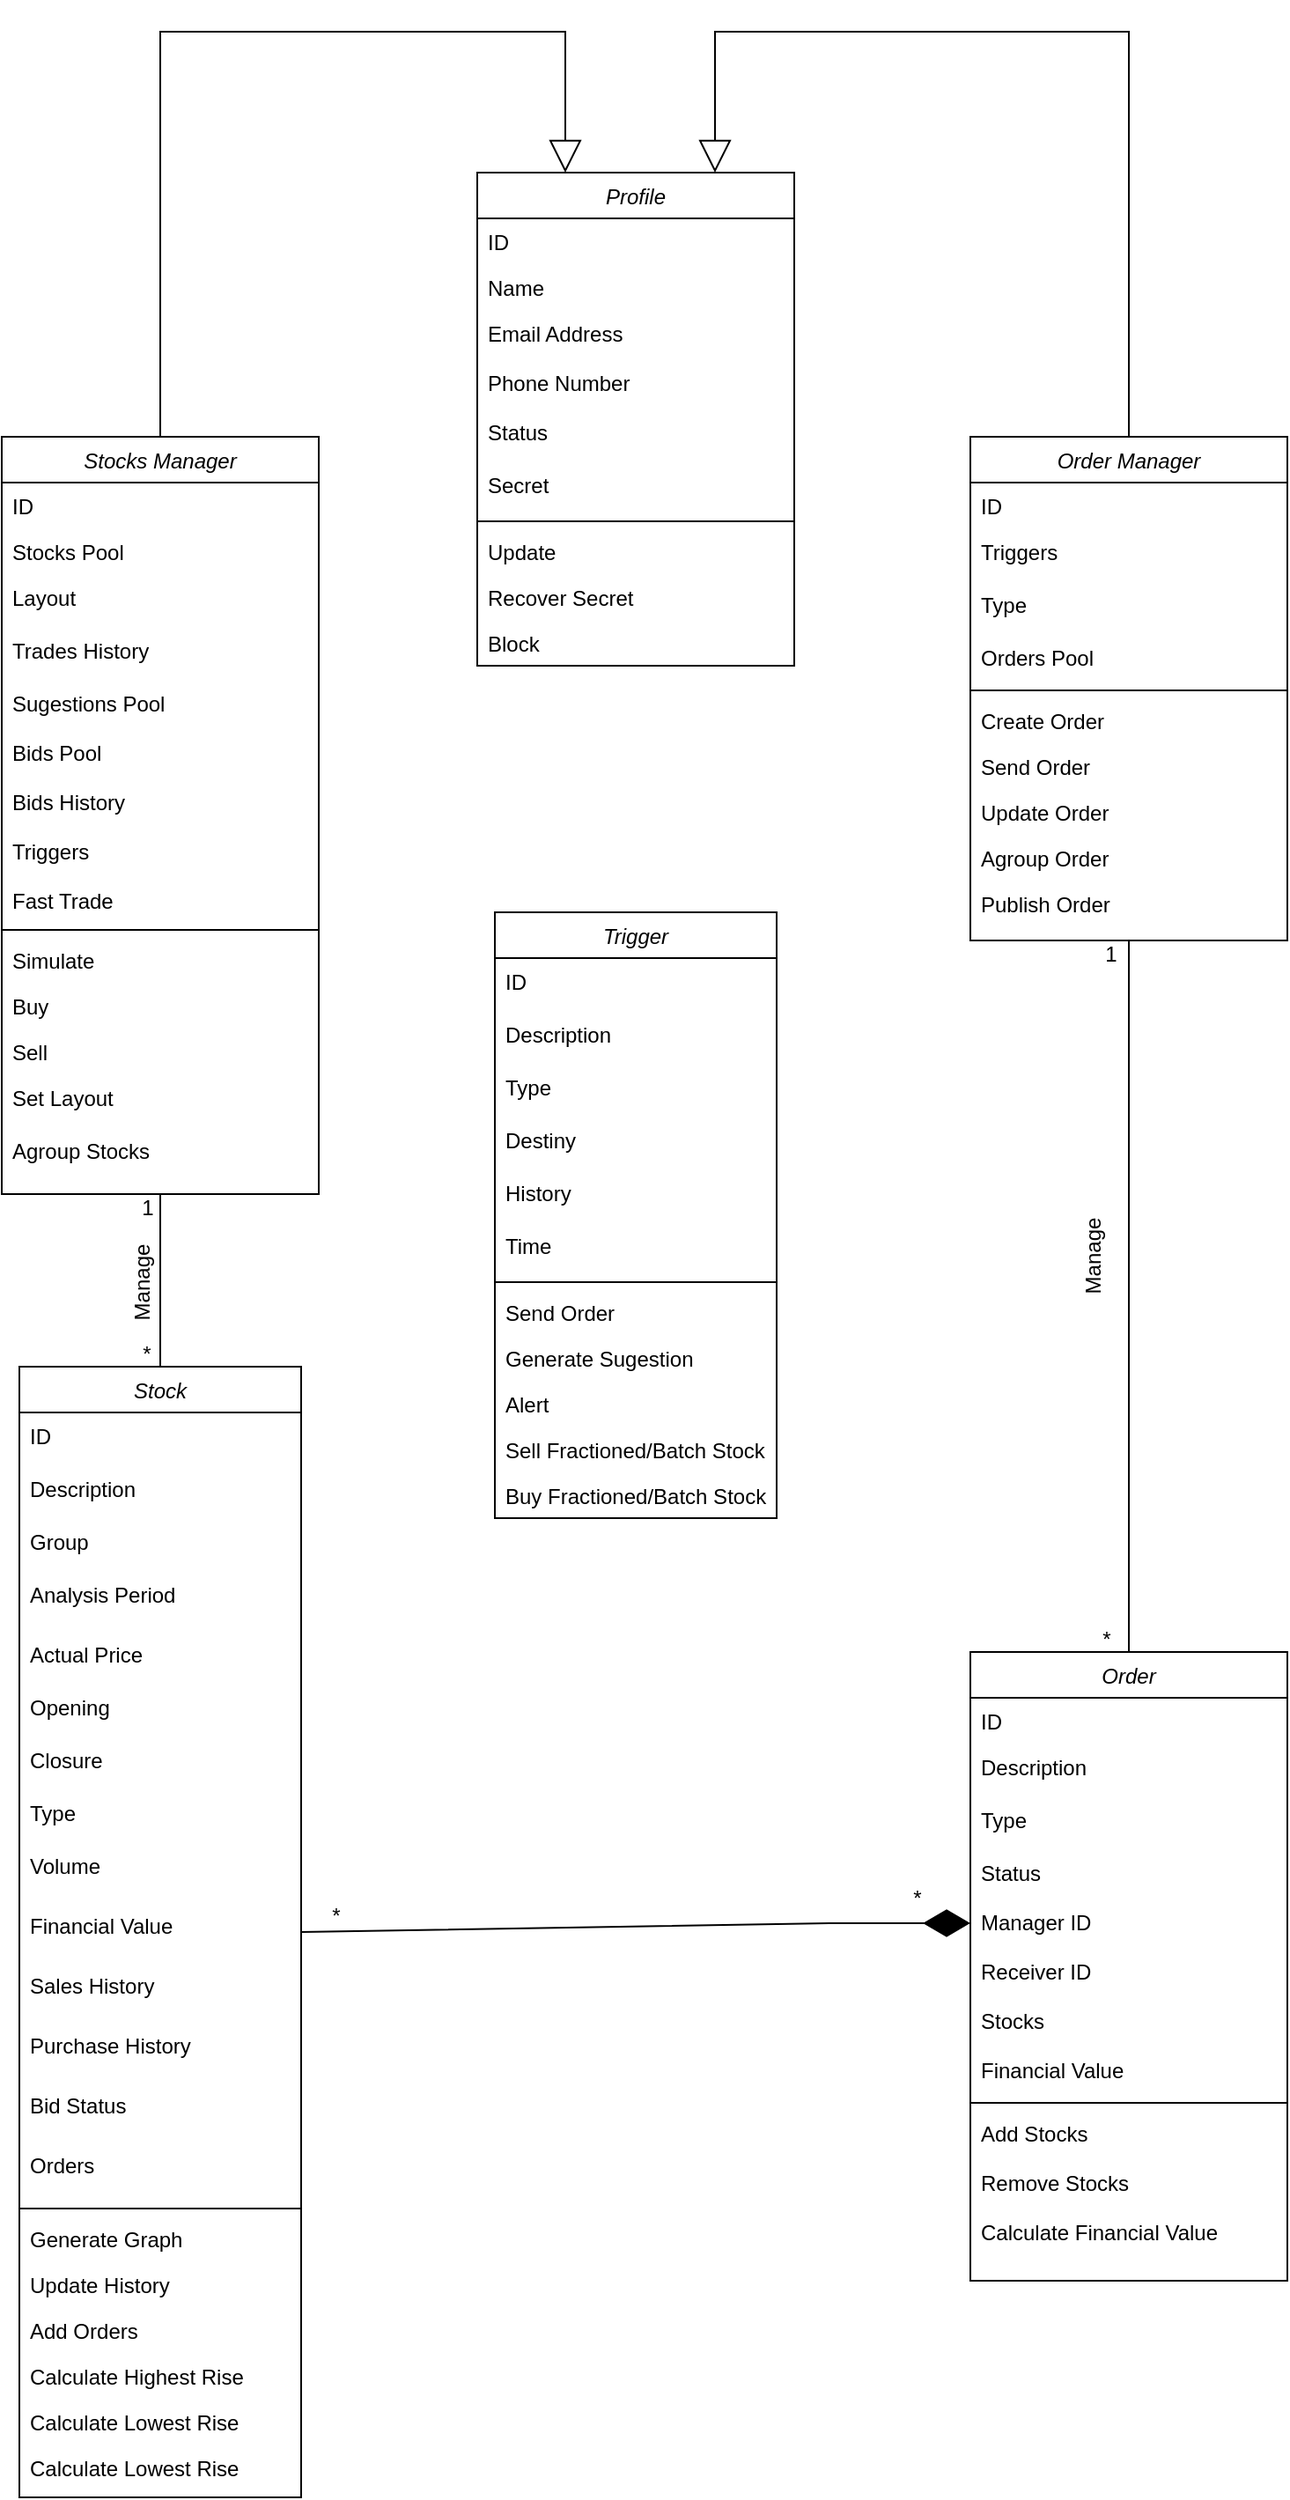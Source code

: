 <mxfile version="21.0.6" type="github">
  <diagram id="C5RBs43oDa-KdzZeNtuy" name="Page-1">
    <mxGraphModel dx="959" dy="537" grid="1" gridSize="10" guides="1" tooltips="1" connect="1" arrows="1" fold="1" page="1" pageScale="1" pageWidth="827" pageHeight="1169" math="0" shadow="0">
      <root>
        <mxCell id="WIyWlLk6GJQsqaUBKTNV-0" />
        <mxCell id="WIyWlLk6GJQsqaUBKTNV-1" parent="WIyWlLk6GJQsqaUBKTNV-0" />
        <mxCell id="zkfFHV4jXpPFQw0GAbJ--0" value="Profile" style="swimlane;fontStyle=2;align=center;verticalAlign=top;childLayout=stackLayout;horizontal=1;startSize=26;horizontalStack=0;resizeParent=1;resizeLast=0;collapsible=1;marginBottom=0;rounded=0;shadow=0;strokeWidth=1;" parent="WIyWlLk6GJQsqaUBKTNV-1" vertex="1">
          <mxGeometry x="290" y="120" width="180" height="280" as="geometry">
            <mxRectangle x="290" y="120" width="160" height="26" as="alternateBounds" />
          </mxGeometry>
        </mxCell>
        <mxCell id="zkfFHV4jXpPFQw0GAbJ--1" value="ID" style="text;align=left;verticalAlign=top;spacingLeft=4;spacingRight=4;overflow=hidden;rotatable=0;points=[[0,0.5],[1,0.5]];portConstraint=eastwest;" parent="zkfFHV4jXpPFQw0GAbJ--0" vertex="1">
          <mxGeometry y="26" width="180" height="26" as="geometry" />
        </mxCell>
        <mxCell id="VoE8Lztti9GlDLRL7Cn9-77" value="Name" style="text;align=left;verticalAlign=top;spacingLeft=4;spacingRight=4;overflow=hidden;rotatable=0;points=[[0,0.5],[1,0.5]];portConstraint=eastwest;" vertex="1" parent="zkfFHV4jXpPFQw0GAbJ--0">
          <mxGeometry y="52" width="180" height="26" as="geometry" />
        </mxCell>
        <mxCell id="VoE8Lztti9GlDLRL7Cn9-10" value="Email Address" style="text;align=left;verticalAlign=top;spacingLeft=4;spacingRight=4;overflow=hidden;rotatable=0;points=[[0,0.5],[1,0.5]];portConstraint=eastwest;rounded=0;shadow=0;html=0;" vertex="1" parent="zkfFHV4jXpPFQw0GAbJ--0">
          <mxGeometry y="78" width="180" height="28" as="geometry" />
        </mxCell>
        <mxCell id="VoE8Lztti9GlDLRL7Cn9-27" value="Phone Number" style="text;align=left;verticalAlign=top;spacingLeft=4;spacingRight=4;overflow=hidden;rotatable=0;points=[[0,0.5],[1,0.5]];portConstraint=eastwest;rounded=0;shadow=0;html=0;" vertex="1" parent="zkfFHV4jXpPFQw0GAbJ--0">
          <mxGeometry y="106" width="180" height="28" as="geometry" />
        </mxCell>
        <mxCell id="VoE8Lztti9GlDLRL7Cn9-11" value="Status" style="text;align=left;verticalAlign=top;spacingLeft=4;spacingRight=4;overflow=hidden;rotatable=0;points=[[0,0.5],[1,0.5]];portConstraint=eastwest;rounded=0;shadow=0;html=0;" vertex="1" parent="zkfFHV4jXpPFQw0GAbJ--0">
          <mxGeometry y="134" width="180" height="30" as="geometry" />
        </mxCell>
        <mxCell id="VoE8Lztti9GlDLRL7Cn9-12" value="Secret" style="text;align=left;verticalAlign=top;spacingLeft=4;spacingRight=4;overflow=hidden;rotatable=0;points=[[0,0.5],[1,0.5]];portConstraint=eastwest;rounded=0;shadow=0;html=0;" vertex="1" parent="zkfFHV4jXpPFQw0GAbJ--0">
          <mxGeometry y="164" width="180" height="30" as="geometry" />
        </mxCell>
        <mxCell id="zkfFHV4jXpPFQw0GAbJ--4" value="" style="line;html=1;strokeWidth=1;align=left;verticalAlign=middle;spacingTop=-1;spacingLeft=3;spacingRight=3;rotatable=0;labelPosition=right;points=[];portConstraint=eastwest;" parent="zkfFHV4jXpPFQw0GAbJ--0" vertex="1">
          <mxGeometry y="194" width="180" height="8" as="geometry" />
        </mxCell>
        <mxCell id="zkfFHV4jXpPFQw0GAbJ--5" value="Update" style="text;align=left;verticalAlign=top;spacingLeft=4;spacingRight=4;overflow=hidden;rotatable=0;points=[[0,0.5],[1,0.5]];portConstraint=eastwest;" parent="zkfFHV4jXpPFQw0GAbJ--0" vertex="1">
          <mxGeometry y="202" width="180" height="26" as="geometry" />
        </mxCell>
        <mxCell id="VoE8Lztti9GlDLRL7Cn9-13" value="Recover Secret" style="text;align=left;verticalAlign=top;spacingLeft=4;spacingRight=4;overflow=hidden;rotatable=0;points=[[0,0.5],[1,0.5]];portConstraint=eastwest;" vertex="1" parent="zkfFHV4jXpPFQw0GAbJ--0">
          <mxGeometry y="228" width="180" height="26" as="geometry" />
        </mxCell>
        <mxCell id="VoE8Lztti9GlDLRL7Cn9-14" value="Block" style="text;align=left;verticalAlign=top;spacingLeft=4;spacingRight=4;overflow=hidden;rotatable=0;points=[[0,0.5],[1,0.5]];portConstraint=eastwest;" vertex="1" parent="zkfFHV4jXpPFQw0GAbJ--0">
          <mxGeometry y="254" width="180" height="26" as="geometry" />
        </mxCell>
        <mxCell id="VoE8Lztti9GlDLRL7Cn9-42" value="Order Manager" style="swimlane;fontStyle=2;align=center;verticalAlign=top;childLayout=stackLayout;horizontal=1;startSize=26;horizontalStack=0;resizeParent=1;resizeLast=0;collapsible=1;marginBottom=0;rounded=0;shadow=0;strokeWidth=1;" vertex="1" parent="WIyWlLk6GJQsqaUBKTNV-1">
          <mxGeometry x="570" y="270" width="180" height="286" as="geometry">
            <mxRectangle x="580" y="320" width="160" height="26" as="alternateBounds" />
          </mxGeometry>
        </mxCell>
        <mxCell id="VoE8Lztti9GlDLRL7Cn9-79" value="ID" style="text;align=left;verticalAlign=top;spacingLeft=4;spacingRight=4;overflow=hidden;rotatable=0;points=[[0,0.5],[1,0.5]];portConstraint=eastwest;" vertex="1" parent="VoE8Lztti9GlDLRL7Cn9-42">
          <mxGeometry y="26" width="180" height="26" as="geometry" />
        </mxCell>
        <mxCell id="VoE8Lztti9GlDLRL7Cn9-44" value="Triggers" style="text;align=left;verticalAlign=top;spacingLeft=4;spacingRight=4;overflow=hidden;rotatable=0;points=[[0,0.5],[1,0.5]];portConstraint=eastwest;rounded=0;shadow=0;html=0;" vertex="1" parent="VoE8Lztti9GlDLRL7Cn9-42">
          <mxGeometry y="52" width="180" height="30" as="geometry" />
        </mxCell>
        <mxCell id="VoE8Lztti9GlDLRL7Cn9-45" value="Type" style="text;align=left;verticalAlign=top;spacingLeft=4;spacingRight=4;overflow=hidden;rotatable=0;points=[[0,0.5],[1,0.5]];portConstraint=eastwest;rounded=0;shadow=0;html=0;" vertex="1" parent="VoE8Lztti9GlDLRL7Cn9-42">
          <mxGeometry y="82" width="180" height="30" as="geometry" />
        </mxCell>
        <mxCell id="VoE8Lztti9GlDLRL7Cn9-46" value="Orders Pool" style="text;align=left;verticalAlign=top;spacingLeft=4;spacingRight=4;overflow=hidden;rotatable=0;points=[[0,0.5],[1,0.5]];portConstraint=eastwest;rounded=0;shadow=0;html=0;" vertex="1" parent="VoE8Lztti9GlDLRL7Cn9-42">
          <mxGeometry y="112" width="180" height="28" as="geometry" />
        </mxCell>
        <mxCell id="VoE8Lztti9GlDLRL7Cn9-50" value="" style="line;html=1;strokeWidth=1;align=left;verticalAlign=middle;spacingTop=-1;spacingLeft=3;spacingRight=3;rotatable=0;labelPosition=right;points=[];portConstraint=eastwest;" vertex="1" parent="VoE8Lztti9GlDLRL7Cn9-42">
          <mxGeometry y="140" width="180" height="8" as="geometry" />
        </mxCell>
        <mxCell id="VoE8Lztti9GlDLRL7Cn9-52" value="Create Order" style="text;align=left;verticalAlign=top;spacingLeft=4;spacingRight=4;overflow=hidden;rotatable=0;points=[[0,0.5],[1,0.5]];portConstraint=eastwest;" vertex="1" parent="VoE8Lztti9GlDLRL7Cn9-42">
          <mxGeometry y="148" width="180" height="26" as="geometry" />
        </mxCell>
        <mxCell id="VoE8Lztti9GlDLRL7Cn9-149" value="Send Order" style="text;align=left;verticalAlign=top;spacingLeft=4;spacingRight=4;overflow=hidden;rotatable=0;points=[[0,0.5],[1,0.5]];portConstraint=eastwest;" vertex="1" parent="VoE8Lztti9GlDLRL7Cn9-42">
          <mxGeometry y="174" width="180" height="26" as="geometry" />
        </mxCell>
        <mxCell id="VoE8Lztti9GlDLRL7Cn9-51" value="Update Order" style="text;align=left;verticalAlign=top;spacingLeft=4;spacingRight=4;overflow=hidden;rotatable=0;points=[[0,0.5],[1,0.5]];portConstraint=eastwest;" vertex="1" parent="VoE8Lztti9GlDLRL7Cn9-42">
          <mxGeometry y="200" width="180" height="26" as="geometry" />
        </mxCell>
        <mxCell id="VoE8Lztti9GlDLRL7Cn9-60" value="Agroup Order" style="text;align=left;verticalAlign=top;spacingLeft=4;spacingRight=4;overflow=hidden;rotatable=0;points=[[0,0.5],[1,0.5]];portConstraint=eastwest;" vertex="1" parent="VoE8Lztti9GlDLRL7Cn9-42">
          <mxGeometry y="226" width="180" height="26" as="geometry" />
        </mxCell>
        <mxCell id="VoE8Lztti9GlDLRL7Cn9-61" value="Publish Order" style="text;align=left;verticalAlign=top;spacingLeft=4;spacingRight=4;overflow=hidden;rotatable=0;points=[[0,0.5],[1,0.5]];portConstraint=eastwest;" vertex="1" parent="VoE8Lztti9GlDLRL7Cn9-42">
          <mxGeometry y="252" width="180" height="26" as="geometry" />
        </mxCell>
        <mxCell id="VoE8Lztti9GlDLRL7Cn9-15" value="Stocks Manager" style="swimlane;fontStyle=2;align=center;verticalAlign=top;childLayout=stackLayout;horizontal=1;startSize=26;horizontalStack=0;resizeParent=1;resizeLast=0;collapsible=1;marginBottom=0;rounded=0;shadow=0;strokeWidth=1;" vertex="1" parent="WIyWlLk6GJQsqaUBKTNV-1">
          <mxGeometry x="20" y="270" width="180" height="430" as="geometry">
            <mxRectangle x="20" y="270" width="160" height="26" as="alternateBounds" />
          </mxGeometry>
        </mxCell>
        <mxCell id="VoE8Lztti9GlDLRL7Cn9-78" value="ID" style="text;align=left;verticalAlign=top;spacingLeft=4;spacingRight=4;overflow=hidden;rotatable=0;points=[[0,0.5],[1,0.5]];portConstraint=eastwest;" vertex="1" parent="VoE8Lztti9GlDLRL7Cn9-15">
          <mxGeometry y="26" width="180" height="26" as="geometry" />
        </mxCell>
        <mxCell id="VoE8Lztti9GlDLRL7Cn9-16" value="Stocks Pool" style="text;align=left;verticalAlign=top;spacingLeft=4;spacingRight=4;overflow=hidden;rotatable=0;points=[[0,0.5],[1,0.5]];portConstraint=eastwest;" vertex="1" parent="VoE8Lztti9GlDLRL7Cn9-15">
          <mxGeometry y="52" width="180" height="26" as="geometry" />
        </mxCell>
        <mxCell id="VoE8Lztti9GlDLRL7Cn9-24" value="Layout" style="text;align=left;verticalAlign=top;spacingLeft=4;spacingRight=4;overflow=hidden;rotatable=0;points=[[0,0.5],[1,0.5]];portConstraint=eastwest;rounded=0;shadow=0;html=0;" vertex="1" parent="VoE8Lztti9GlDLRL7Cn9-15">
          <mxGeometry y="78" width="180" height="30" as="geometry" />
        </mxCell>
        <mxCell id="VoE8Lztti9GlDLRL7Cn9-18" value="Trades History" style="text;align=left;verticalAlign=top;spacingLeft=4;spacingRight=4;overflow=hidden;rotatable=0;points=[[0,0.5],[1,0.5]];portConstraint=eastwest;rounded=0;shadow=0;html=0;" vertex="1" parent="VoE8Lztti9GlDLRL7Cn9-15">
          <mxGeometry y="108" width="180" height="30" as="geometry" />
        </mxCell>
        <mxCell id="VoE8Lztti9GlDLRL7Cn9-26" value="Sugestions Pool" style="text;align=left;verticalAlign=top;spacingLeft=4;spacingRight=4;overflow=hidden;rotatable=0;points=[[0,0.5],[1,0.5]];portConstraint=eastwest;rounded=0;shadow=0;html=0;" vertex="1" parent="VoE8Lztti9GlDLRL7Cn9-15">
          <mxGeometry y="138" width="180" height="28" as="geometry" />
        </mxCell>
        <mxCell id="VoE8Lztti9GlDLRL7Cn9-39" value="Bids Pool" style="text;align=left;verticalAlign=top;spacingLeft=4;spacingRight=4;overflow=hidden;rotatable=0;points=[[0,0.5],[1,0.5]];portConstraint=eastwest;rounded=0;shadow=0;html=0;" vertex="1" parent="VoE8Lztti9GlDLRL7Cn9-15">
          <mxGeometry y="166" width="180" height="28" as="geometry" />
        </mxCell>
        <mxCell id="VoE8Lztti9GlDLRL7Cn9-57" value="Bids History" style="text;align=left;verticalAlign=top;spacingLeft=4;spacingRight=4;overflow=hidden;rotatable=0;points=[[0,0.5],[1,0.5]];portConstraint=eastwest;rounded=0;shadow=0;html=0;" vertex="1" parent="VoE8Lztti9GlDLRL7Cn9-15">
          <mxGeometry y="194" width="180" height="28" as="geometry" />
        </mxCell>
        <mxCell id="VoE8Lztti9GlDLRL7Cn9-17" value="Triggers" style="text;align=left;verticalAlign=top;spacingLeft=4;spacingRight=4;overflow=hidden;rotatable=0;points=[[0,0.5],[1,0.5]];portConstraint=eastwest;rounded=0;shadow=0;html=0;" vertex="1" parent="VoE8Lztti9GlDLRL7Cn9-15">
          <mxGeometry y="222" width="180" height="28" as="geometry" />
        </mxCell>
        <mxCell id="VoE8Lztti9GlDLRL7Cn9-164" value="Fast Trade" style="text;align=left;verticalAlign=top;spacingLeft=4;spacingRight=4;overflow=hidden;rotatable=0;points=[[0,0.5],[1,0.5]];portConstraint=eastwest;" vertex="1" parent="VoE8Lztti9GlDLRL7Cn9-15">
          <mxGeometry y="250" width="180" height="26" as="geometry" />
        </mxCell>
        <mxCell id="VoE8Lztti9GlDLRL7Cn9-20" value="" style="line;html=1;strokeWidth=1;align=left;verticalAlign=middle;spacingTop=-1;spacingLeft=3;spacingRight=3;rotatable=0;labelPosition=right;points=[];portConstraint=eastwest;" vertex="1" parent="VoE8Lztti9GlDLRL7Cn9-15">
          <mxGeometry y="276" width="180" height="8" as="geometry" />
        </mxCell>
        <mxCell id="VoE8Lztti9GlDLRL7Cn9-21" value="Simulate" style="text;align=left;verticalAlign=top;spacingLeft=4;spacingRight=4;overflow=hidden;rotatable=0;points=[[0,0.5],[1,0.5]];portConstraint=eastwest;" vertex="1" parent="VoE8Lztti9GlDLRL7Cn9-15">
          <mxGeometry y="284" width="180" height="26" as="geometry" />
        </mxCell>
        <mxCell id="VoE8Lztti9GlDLRL7Cn9-22" value="Buy" style="text;align=left;verticalAlign=top;spacingLeft=4;spacingRight=4;overflow=hidden;rotatable=0;points=[[0,0.5],[1,0.5]];portConstraint=eastwest;" vertex="1" parent="VoE8Lztti9GlDLRL7Cn9-15">
          <mxGeometry y="310" width="180" height="26" as="geometry" />
        </mxCell>
        <mxCell id="VoE8Lztti9GlDLRL7Cn9-40" value="Sell" style="text;align=left;verticalAlign=top;spacingLeft=4;spacingRight=4;overflow=hidden;rotatable=0;points=[[0,0.5],[1,0.5]];portConstraint=eastwest;" vertex="1" parent="VoE8Lztti9GlDLRL7Cn9-15">
          <mxGeometry y="336" width="180" height="26" as="geometry" />
        </mxCell>
        <mxCell id="VoE8Lztti9GlDLRL7Cn9-23" value="Set Layout" style="text;align=left;verticalAlign=top;spacingLeft=4;spacingRight=4;overflow=hidden;rotatable=0;points=[[0,0.5],[1,0.5]];portConstraint=eastwest;" vertex="1" parent="VoE8Lztti9GlDLRL7Cn9-15">
          <mxGeometry y="362" width="180" height="30" as="geometry" />
        </mxCell>
        <mxCell id="VoE8Lztti9GlDLRL7Cn9-41" value="Agroup Stocks" style="text;align=left;verticalAlign=top;spacingLeft=4;spacingRight=4;overflow=hidden;rotatable=0;points=[[0,0.5],[1,0.5]];portConstraint=eastwest;" vertex="1" parent="VoE8Lztti9GlDLRL7Cn9-15">
          <mxGeometry y="392" width="180" height="30" as="geometry" />
        </mxCell>
        <mxCell id="VoE8Lztti9GlDLRL7Cn9-63" value="Stock" style="swimlane;fontStyle=2;align=center;verticalAlign=top;childLayout=stackLayout;horizontal=1;startSize=26;horizontalStack=0;resizeParent=1;resizeLast=0;collapsible=1;marginBottom=0;rounded=0;shadow=0;strokeWidth=1;" vertex="1" parent="WIyWlLk6GJQsqaUBKTNV-1">
          <mxGeometry x="30" y="798" width="160" height="642" as="geometry">
            <mxRectangle x="30" y="860" width="160" height="26" as="alternateBounds" />
          </mxGeometry>
        </mxCell>
        <mxCell id="VoE8Lztti9GlDLRL7Cn9-75" value="ID" style="text;align=left;verticalAlign=top;spacingLeft=4;spacingRight=4;overflow=hidden;rotatable=0;points=[[0,0.5],[1,0.5]];portConstraint=eastwest;rounded=0;shadow=0;html=0;" vertex="1" parent="VoE8Lztti9GlDLRL7Cn9-63">
          <mxGeometry y="26" width="160" height="30" as="geometry" />
        </mxCell>
        <mxCell id="VoE8Lztti9GlDLRL7Cn9-153" value="Description" style="text;align=left;verticalAlign=top;spacingLeft=4;spacingRight=4;overflow=hidden;rotatable=0;points=[[0,0.5],[1,0.5]];portConstraint=eastwest;rounded=0;shadow=0;html=0;" vertex="1" parent="VoE8Lztti9GlDLRL7Cn9-63">
          <mxGeometry y="56" width="160" height="30" as="geometry" />
        </mxCell>
        <mxCell id="VoE8Lztti9GlDLRL7Cn9-76" value="Group" style="text;align=left;verticalAlign=top;spacingLeft=4;spacingRight=4;overflow=hidden;rotatable=0;points=[[0,0.5],[1,0.5]];portConstraint=eastwest;rounded=0;shadow=0;html=0;" vertex="1" parent="VoE8Lztti9GlDLRL7Cn9-63">
          <mxGeometry y="86" width="160" height="30" as="geometry" />
        </mxCell>
        <mxCell id="VoE8Lztti9GlDLRL7Cn9-96" value="Analysis Period" style="text;align=left;verticalAlign=top;spacingLeft=4;spacingRight=4;overflow=hidden;rotatable=0;points=[[0,0.5],[1,0.5]];portConstraint=eastwest;rounded=0;shadow=0;html=0;" vertex="1" parent="VoE8Lztti9GlDLRL7Cn9-63">
          <mxGeometry y="116" width="160" height="34" as="geometry" />
        </mxCell>
        <mxCell id="VoE8Lztti9GlDLRL7Cn9-65" value="Actual Price" style="text;align=left;verticalAlign=top;spacingLeft=4;spacingRight=4;overflow=hidden;rotatable=0;points=[[0,0.5],[1,0.5]];portConstraint=eastwest;rounded=0;shadow=0;html=0;" vertex="1" parent="VoE8Lztti9GlDLRL7Cn9-63">
          <mxGeometry y="150" width="160" height="30" as="geometry" />
        </mxCell>
        <mxCell id="VoE8Lztti9GlDLRL7Cn9-93" value="Opening" style="text;align=left;verticalAlign=top;spacingLeft=4;spacingRight=4;overflow=hidden;rotatable=0;points=[[0,0.5],[1,0.5]];portConstraint=eastwest;rounded=0;shadow=0;html=0;" vertex="1" parent="VoE8Lztti9GlDLRL7Cn9-63">
          <mxGeometry y="180" width="160" height="30" as="geometry" />
        </mxCell>
        <mxCell id="VoE8Lztti9GlDLRL7Cn9-94" value="Closure" style="text;align=left;verticalAlign=top;spacingLeft=4;spacingRight=4;overflow=hidden;rotatable=0;points=[[0,0.5],[1,0.5]];portConstraint=eastwest;rounded=0;shadow=0;html=0;" vertex="1" parent="VoE8Lztti9GlDLRL7Cn9-63">
          <mxGeometry y="210" width="160" height="30" as="geometry" />
        </mxCell>
        <mxCell id="VoE8Lztti9GlDLRL7Cn9-84" value="Type" style="text;align=left;verticalAlign=top;spacingLeft=4;spacingRight=4;overflow=hidden;rotatable=0;points=[[0,0.5],[1,0.5]];portConstraint=eastwest;rounded=0;shadow=0;html=0;" vertex="1" parent="VoE8Lztti9GlDLRL7Cn9-63">
          <mxGeometry y="240" width="160" height="30" as="geometry" />
        </mxCell>
        <mxCell id="VoE8Lztti9GlDLRL7Cn9-73" value="Volume" style="text;align=left;verticalAlign=top;spacingLeft=4;spacingRight=4;overflow=hidden;rotatable=0;points=[[0,0.5],[1,0.5]];portConstraint=eastwest;rounded=0;shadow=0;html=0;" vertex="1" parent="VoE8Lztti9GlDLRL7Cn9-63">
          <mxGeometry y="270" width="160" height="34" as="geometry" />
        </mxCell>
        <mxCell id="VoE8Lztti9GlDLRL7Cn9-158" value="Financial Value" style="text;align=left;verticalAlign=top;spacingLeft=4;spacingRight=4;overflow=hidden;rotatable=0;points=[[0,0.5],[1,0.5]];portConstraint=eastwest;rounded=0;shadow=0;html=0;" vertex="1" parent="VoE8Lztti9GlDLRL7Cn9-63">
          <mxGeometry y="304" width="160" height="34" as="geometry" />
        </mxCell>
        <mxCell id="VoE8Lztti9GlDLRL7Cn9-80" value="Sales History" style="text;align=left;verticalAlign=top;spacingLeft=4;spacingRight=4;overflow=hidden;rotatable=0;points=[[0,0.5],[1,0.5]];portConstraint=eastwest;rounded=0;shadow=0;html=0;" vertex="1" parent="VoE8Lztti9GlDLRL7Cn9-63">
          <mxGeometry y="338" width="160" height="34" as="geometry" />
        </mxCell>
        <mxCell id="VoE8Lztti9GlDLRL7Cn9-81" value="Purchase History" style="text;align=left;verticalAlign=top;spacingLeft=4;spacingRight=4;overflow=hidden;rotatable=0;points=[[0,0.5],[1,0.5]];portConstraint=eastwest;rounded=0;shadow=0;html=0;" vertex="1" parent="VoE8Lztti9GlDLRL7Cn9-63">
          <mxGeometry y="372" width="160" height="34" as="geometry" />
        </mxCell>
        <mxCell id="VoE8Lztti9GlDLRL7Cn9-74" value="Bid Status" style="text;align=left;verticalAlign=top;spacingLeft=4;spacingRight=4;overflow=hidden;rotatable=0;points=[[0,0.5],[1,0.5]];portConstraint=eastwest;rounded=0;shadow=0;html=0;" vertex="1" parent="VoE8Lztti9GlDLRL7Cn9-63">
          <mxGeometry y="406" width="160" height="34" as="geometry" />
        </mxCell>
        <mxCell id="VoE8Lztti9GlDLRL7Cn9-150" value="Orders" style="text;align=left;verticalAlign=top;spacingLeft=4;spacingRight=4;overflow=hidden;rotatable=0;points=[[0,0.5],[1,0.5]];portConstraint=eastwest;rounded=0;shadow=0;html=0;" vertex="1" parent="VoE8Lztti9GlDLRL7Cn9-63">
          <mxGeometry y="440" width="160" height="34" as="geometry" />
        </mxCell>
        <mxCell id="VoE8Lztti9GlDLRL7Cn9-67" value="" style="line;html=1;strokeWidth=1;align=left;verticalAlign=middle;spacingTop=-1;spacingLeft=3;spacingRight=3;rotatable=0;labelPosition=right;points=[];portConstraint=eastwest;" vertex="1" parent="VoE8Lztti9GlDLRL7Cn9-63">
          <mxGeometry y="474" width="160" height="8" as="geometry" />
        </mxCell>
        <mxCell id="VoE8Lztti9GlDLRL7Cn9-68" value="Generate Graph" style="text;align=left;verticalAlign=top;spacingLeft=4;spacingRight=4;overflow=hidden;rotatable=0;points=[[0,0.5],[1,0.5]];portConstraint=eastwest;" vertex="1" parent="VoE8Lztti9GlDLRL7Cn9-63">
          <mxGeometry y="482" width="160" height="26" as="geometry" />
        </mxCell>
        <mxCell id="VoE8Lztti9GlDLRL7Cn9-69" value="Update History" style="text;align=left;verticalAlign=top;spacingLeft=4;spacingRight=4;overflow=hidden;rotatable=0;points=[[0,0.5],[1,0.5]];portConstraint=eastwest;" vertex="1" parent="VoE8Lztti9GlDLRL7Cn9-63">
          <mxGeometry y="508" width="160" height="26" as="geometry" />
        </mxCell>
        <mxCell id="VoE8Lztti9GlDLRL7Cn9-82" value="Add Orders" style="text;align=left;verticalAlign=top;spacingLeft=4;spacingRight=4;overflow=hidden;rotatable=0;points=[[0,0.5],[1,0.5]];portConstraint=eastwest;" vertex="1" parent="VoE8Lztti9GlDLRL7Cn9-63">
          <mxGeometry y="534" width="160" height="26" as="geometry" />
        </mxCell>
        <mxCell id="VoE8Lztti9GlDLRL7Cn9-90" value="Calculate Highest Rise" style="text;align=left;verticalAlign=top;spacingLeft=4;spacingRight=4;overflow=hidden;rotatable=0;points=[[0,0.5],[1,0.5]];portConstraint=eastwest;" vertex="1" parent="VoE8Lztti9GlDLRL7Cn9-63">
          <mxGeometry y="560" width="160" height="26" as="geometry" />
        </mxCell>
        <mxCell id="VoE8Lztti9GlDLRL7Cn9-92" value="Calculate Lowest Rise" style="text;align=left;verticalAlign=top;spacingLeft=4;spacingRight=4;overflow=hidden;rotatable=0;points=[[0,0.5],[1,0.5]];portConstraint=eastwest;" vertex="1" parent="VoE8Lztti9GlDLRL7Cn9-63">
          <mxGeometry y="586" width="160" height="26" as="geometry" />
        </mxCell>
        <mxCell id="VoE8Lztti9GlDLRL7Cn9-161" value="Calculate Lowest Rise" style="text;align=left;verticalAlign=top;spacingLeft=4;spacingRight=4;overflow=hidden;rotatable=0;points=[[0,0.5],[1,0.5]];portConstraint=eastwest;" vertex="1" parent="VoE8Lztti9GlDLRL7Cn9-63">
          <mxGeometry y="612" width="160" height="26" as="geometry" />
        </mxCell>
        <mxCell id="VoE8Lztti9GlDLRL7Cn9-100" value="Trigger" style="swimlane;fontStyle=2;align=center;verticalAlign=top;childLayout=stackLayout;horizontal=1;startSize=26;horizontalStack=0;resizeParent=1;resizeLast=0;collapsible=1;marginBottom=0;rounded=0;shadow=0;strokeWidth=1;" vertex="1" parent="WIyWlLk6GJQsqaUBKTNV-1">
          <mxGeometry x="300" y="540" width="160" height="344" as="geometry">
            <mxRectangle x="310" y="454" width="160" height="26" as="alternateBounds" />
          </mxGeometry>
        </mxCell>
        <mxCell id="VoE8Lztti9GlDLRL7Cn9-101" value="ID" style="text;align=left;verticalAlign=top;spacingLeft=4;spacingRight=4;overflow=hidden;rotatable=0;points=[[0,0.5],[1,0.5]];portConstraint=eastwest;rounded=0;shadow=0;html=0;" vertex="1" parent="VoE8Lztti9GlDLRL7Cn9-100">
          <mxGeometry y="26" width="160" height="30" as="geometry" />
        </mxCell>
        <mxCell id="VoE8Lztti9GlDLRL7Cn9-154" value="Description" style="text;align=left;verticalAlign=top;spacingLeft=4;spacingRight=4;overflow=hidden;rotatable=0;points=[[0,0.5],[1,0.5]];portConstraint=eastwest;rounded=0;shadow=0;html=0;" vertex="1" parent="VoE8Lztti9GlDLRL7Cn9-100">
          <mxGeometry y="56" width="160" height="30" as="geometry" />
        </mxCell>
        <mxCell id="VoE8Lztti9GlDLRL7Cn9-122" value="Type" style="text;align=left;verticalAlign=top;spacingLeft=4;spacingRight=4;overflow=hidden;rotatable=0;points=[[0,0.5],[1,0.5]];portConstraint=eastwest;rounded=0;shadow=0;html=0;" vertex="1" parent="VoE8Lztti9GlDLRL7Cn9-100">
          <mxGeometry y="86" width="160" height="30" as="geometry" />
        </mxCell>
        <mxCell id="VoE8Lztti9GlDLRL7Cn9-124" value="Destiny" style="text;align=left;verticalAlign=top;spacingLeft=4;spacingRight=4;overflow=hidden;rotatable=0;points=[[0,0.5],[1,0.5]];portConstraint=eastwest;rounded=0;shadow=0;html=0;" vertex="1" parent="VoE8Lztti9GlDLRL7Cn9-100">
          <mxGeometry y="116" width="160" height="30" as="geometry" />
        </mxCell>
        <mxCell id="VoE8Lztti9GlDLRL7Cn9-126" value="History" style="text;align=left;verticalAlign=top;spacingLeft=4;spacingRight=4;overflow=hidden;rotatable=0;points=[[0,0.5],[1,0.5]];portConstraint=eastwest;rounded=0;shadow=0;html=0;" vertex="1" parent="VoE8Lztti9GlDLRL7Cn9-100">
          <mxGeometry y="146" width="160" height="30" as="geometry" />
        </mxCell>
        <mxCell id="VoE8Lztti9GlDLRL7Cn9-123" value="Time" style="text;align=left;verticalAlign=top;spacingLeft=4;spacingRight=4;overflow=hidden;rotatable=0;points=[[0,0.5],[1,0.5]];portConstraint=eastwest;rounded=0;shadow=0;html=0;" vertex="1" parent="VoE8Lztti9GlDLRL7Cn9-100">
          <mxGeometry y="176" width="160" height="30" as="geometry" />
        </mxCell>
        <mxCell id="VoE8Lztti9GlDLRL7Cn9-113" value="" style="line;html=1;strokeWidth=1;align=left;verticalAlign=middle;spacingTop=-1;spacingLeft=3;spacingRight=3;rotatable=0;labelPosition=right;points=[];portConstraint=eastwest;" vertex="1" parent="VoE8Lztti9GlDLRL7Cn9-100">
          <mxGeometry y="206" width="160" height="8" as="geometry" />
        </mxCell>
        <mxCell id="VoE8Lztti9GlDLRL7Cn9-114" value="Send Order" style="text;align=left;verticalAlign=top;spacingLeft=4;spacingRight=4;overflow=hidden;rotatable=0;points=[[0,0.5],[1,0.5]];portConstraint=eastwest;" vertex="1" parent="VoE8Lztti9GlDLRL7Cn9-100">
          <mxGeometry y="214" width="160" height="26" as="geometry" />
        </mxCell>
        <mxCell id="VoE8Lztti9GlDLRL7Cn9-141" value="Generate Sugestion" style="text;align=left;verticalAlign=top;spacingLeft=4;spacingRight=4;overflow=hidden;rotatable=0;points=[[0,0.5],[1,0.5]];portConstraint=eastwest;" vertex="1" parent="VoE8Lztti9GlDLRL7Cn9-100">
          <mxGeometry y="240" width="160" height="26" as="geometry" />
        </mxCell>
        <mxCell id="VoE8Lztti9GlDLRL7Cn9-115" value="Alert" style="text;align=left;verticalAlign=top;spacingLeft=4;spacingRight=4;overflow=hidden;rotatable=0;points=[[0,0.5],[1,0.5]];portConstraint=eastwest;" vertex="1" parent="VoE8Lztti9GlDLRL7Cn9-100">
          <mxGeometry y="266" width="160" height="26" as="geometry" />
        </mxCell>
        <mxCell id="VoE8Lztti9GlDLRL7Cn9-127" value="Sell Fractioned/Batch Stock" style="text;align=left;verticalAlign=top;spacingLeft=4;spacingRight=4;overflow=hidden;rotatable=0;points=[[0,0.5],[1,0.5]];portConstraint=eastwest;" vertex="1" parent="VoE8Lztti9GlDLRL7Cn9-100">
          <mxGeometry y="292" width="160" height="26" as="geometry" />
        </mxCell>
        <mxCell id="VoE8Lztti9GlDLRL7Cn9-125" value="Buy Fractioned/Batch Stock" style="text;align=left;verticalAlign=top;spacingLeft=4;spacingRight=4;overflow=hidden;rotatable=0;points=[[0,0.5],[1,0.5]];portConstraint=eastwest;" vertex="1" parent="VoE8Lztti9GlDLRL7Cn9-100">
          <mxGeometry y="318" width="160" height="26" as="geometry" />
        </mxCell>
        <mxCell id="VoE8Lztti9GlDLRL7Cn9-128" value="Order" style="swimlane;fontStyle=2;align=center;verticalAlign=top;childLayout=stackLayout;horizontal=1;startSize=26;horizontalStack=0;resizeParent=1;resizeLast=0;collapsible=1;marginBottom=0;rounded=0;shadow=0;strokeWidth=1;" vertex="1" parent="WIyWlLk6GJQsqaUBKTNV-1">
          <mxGeometry x="570" y="960" width="180" height="357" as="geometry">
            <mxRectangle x="590" y="640" width="160" height="26" as="alternateBounds" />
          </mxGeometry>
        </mxCell>
        <mxCell id="VoE8Lztti9GlDLRL7Cn9-129" value="ID" style="text;align=left;verticalAlign=top;spacingLeft=4;spacingRight=4;overflow=hidden;rotatable=0;points=[[0,0.5],[1,0.5]];portConstraint=eastwest;" vertex="1" parent="VoE8Lztti9GlDLRL7Cn9-128">
          <mxGeometry y="26" width="180" height="26" as="geometry" />
        </mxCell>
        <mxCell id="VoE8Lztti9GlDLRL7Cn9-155" value="Description" style="text;align=left;verticalAlign=top;spacingLeft=4;spacingRight=4;overflow=hidden;rotatable=0;points=[[0,0.5],[1,0.5]];portConstraint=eastwest;rounded=0;shadow=0;html=0;" vertex="1" parent="VoE8Lztti9GlDLRL7Cn9-128">
          <mxGeometry y="52" width="180" height="30" as="geometry" />
        </mxCell>
        <mxCell id="VoE8Lztti9GlDLRL7Cn9-130" value="Type" style="text;align=left;verticalAlign=top;spacingLeft=4;spacingRight=4;overflow=hidden;rotatable=0;points=[[0,0.5],[1,0.5]];portConstraint=eastwest;rounded=0;shadow=0;html=0;" vertex="1" parent="VoE8Lztti9GlDLRL7Cn9-128">
          <mxGeometry y="82" width="180" height="30" as="geometry" />
        </mxCell>
        <mxCell id="VoE8Lztti9GlDLRL7Cn9-148" value="Status" style="text;align=left;verticalAlign=top;spacingLeft=4;spacingRight=4;overflow=hidden;rotatable=0;points=[[0,0.5],[1,0.5]];portConstraint=eastwest;rounded=0;shadow=0;html=0;" vertex="1" parent="VoE8Lztti9GlDLRL7Cn9-128">
          <mxGeometry y="112" width="180" height="28" as="geometry" />
        </mxCell>
        <mxCell id="VoE8Lztti9GlDLRL7Cn9-139" value="Manager ID" style="text;align=left;verticalAlign=top;spacingLeft=4;spacingRight=4;overflow=hidden;rotatable=0;points=[[0,0.5],[1,0.5]];portConstraint=eastwest;rounded=0;shadow=0;html=0;" vertex="1" parent="VoE8Lztti9GlDLRL7Cn9-128">
          <mxGeometry y="140" width="180" height="28" as="geometry" />
        </mxCell>
        <mxCell id="VoE8Lztti9GlDLRL7Cn9-147" value="Receiver ID" style="text;align=left;verticalAlign=top;spacingLeft=4;spacingRight=4;overflow=hidden;rotatable=0;points=[[0,0.5],[1,0.5]];portConstraint=eastwest;rounded=0;shadow=0;html=0;" vertex="1" parent="VoE8Lztti9GlDLRL7Cn9-128">
          <mxGeometry y="168" width="180" height="28" as="geometry" />
        </mxCell>
        <mxCell id="VoE8Lztti9GlDLRL7Cn9-146" value="Stocks" style="text;align=left;verticalAlign=top;spacingLeft=4;spacingRight=4;overflow=hidden;rotatable=0;points=[[0,0.5],[1,0.5]];portConstraint=eastwest;rounded=0;shadow=0;html=0;" vertex="1" parent="VoE8Lztti9GlDLRL7Cn9-128">
          <mxGeometry y="196" width="180" height="28" as="geometry" />
        </mxCell>
        <mxCell id="VoE8Lztti9GlDLRL7Cn9-152" value="Financial Value" style="text;align=left;verticalAlign=top;spacingLeft=4;spacingRight=4;overflow=hidden;rotatable=0;points=[[0,0.5],[1,0.5]];portConstraint=eastwest;rounded=0;shadow=0;html=0;" vertex="1" parent="VoE8Lztti9GlDLRL7Cn9-128">
          <mxGeometry y="224" width="180" height="28" as="geometry" />
        </mxCell>
        <mxCell id="VoE8Lztti9GlDLRL7Cn9-133" value="" style="line;html=1;strokeWidth=1;align=left;verticalAlign=middle;spacingTop=-1;spacingLeft=3;spacingRight=3;rotatable=0;labelPosition=right;points=[];portConstraint=eastwest;" vertex="1" parent="VoE8Lztti9GlDLRL7Cn9-128">
          <mxGeometry y="252" width="180" height="8" as="geometry" />
        </mxCell>
        <mxCell id="VoE8Lztti9GlDLRL7Cn9-145" value="Add Stocks" style="text;align=left;verticalAlign=top;spacingLeft=4;spacingRight=4;overflow=hidden;rotatable=0;points=[[0,0.5],[1,0.5]];portConstraint=eastwest;rounded=0;shadow=0;html=0;" vertex="1" parent="VoE8Lztti9GlDLRL7Cn9-128">
          <mxGeometry y="260" width="180" height="28" as="geometry" />
        </mxCell>
        <mxCell id="VoE8Lztti9GlDLRL7Cn9-156" value="Remove Stocks" style="text;align=left;verticalAlign=top;spacingLeft=4;spacingRight=4;overflow=hidden;rotatable=0;points=[[0,0.5],[1,0.5]];portConstraint=eastwest;rounded=0;shadow=0;html=0;" vertex="1" parent="VoE8Lztti9GlDLRL7Cn9-128">
          <mxGeometry y="288" width="180" height="28" as="geometry" />
        </mxCell>
        <mxCell id="VoE8Lztti9GlDLRL7Cn9-151" value="Calculate Financial Value" style="text;align=left;verticalAlign=top;spacingLeft=4;spacingRight=4;overflow=hidden;rotatable=0;points=[[0,0.5],[1,0.5]];portConstraint=eastwest;rounded=0;shadow=0;html=0;" vertex="1" parent="VoE8Lztti9GlDLRL7Cn9-128">
          <mxGeometry y="316" width="180" height="24" as="geometry" />
        </mxCell>
        <mxCell id="VoE8Lztti9GlDLRL7Cn9-207" value="" style="endArrow=block;endSize=16;endFill=0;html=1;rounded=0;exitX=0.5;exitY=0;exitDx=0;exitDy=0;entryX=0.75;entryY=0;entryDx=0;entryDy=0;" edge="1" parent="WIyWlLk6GJQsqaUBKTNV-1" source="VoE8Lztti9GlDLRL7Cn9-42" target="zkfFHV4jXpPFQw0GAbJ--0">
          <mxGeometry x="-0.523" y="-50" width="160" relative="1" as="geometry">
            <mxPoint x="440" y="40" as="sourcePoint" />
            <mxPoint x="460" y="90" as="targetPoint" />
            <Array as="points">
              <mxPoint x="660" y="40" />
              <mxPoint x="425" y="40" />
            </Array>
            <mxPoint as="offset" />
          </mxGeometry>
        </mxCell>
        <mxCell id="VoE8Lztti9GlDLRL7Cn9-208" value="" style="endArrow=block;endSize=16;endFill=0;html=1;rounded=0;exitX=0.5;exitY=0;exitDx=0;exitDy=0;" edge="1" parent="WIyWlLk6GJQsqaUBKTNV-1" source="VoE8Lztti9GlDLRL7Cn9-15">
          <mxGeometry x="-0.518" width="160" relative="1" as="geometry">
            <mxPoint x="60" y="90" as="sourcePoint" />
            <mxPoint x="340" y="120" as="targetPoint" />
            <Array as="points">
              <mxPoint x="110" y="40" />
              <mxPoint x="340" y="40" />
            </Array>
            <mxPoint as="offset" />
          </mxGeometry>
        </mxCell>
        <mxCell id="VoE8Lztti9GlDLRL7Cn9-210" value="" style="endArrow=none;html=1;edgeStyle=orthogonalEdgeStyle;rounded=0;exitX=0.5;exitY=1;exitDx=0;exitDy=0;entryX=0.5;entryY=0;entryDx=0;entryDy=0;" edge="1" parent="WIyWlLk6GJQsqaUBKTNV-1" source="VoE8Lztti9GlDLRL7Cn9-15" target="VoE8Lztti9GlDLRL7Cn9-63">
          <mxGeometry relative="1" as="geometry">
            <mxPoint x="60" y="760" as="sourcePoint" />
            <mxPoint x="220" y="760" as="targetPoint" />
          </mxGeometry>
        </mxCell>
        <mxCell id="VoE8Lztti9GlDLRL7Cn9-213" value="" style="endArrow=none;html=1;edgeStyle=orthogonalEdgeStyle;rounded=0;exitX=0.5;exitY=1;exitDx=0;exitDy=0;entryX=0.5;entryY=0;entryDx=0;entryDy=0;" edge="1" parent="WIyWlLk6GJQsqaUBKTNV-1" source="VoE8Lztti9GlDLRL7Cn9-42" target="VoE8Lztti9GlDLRL7Cn9-128">
          <mxGeometry relative="1" as="geometry">
            <mxPoint x="640" y="640" as="sourcePoint" />
            <mxPoint x="640" y="738" as="targetPoint" />
            <Array as="points">
              <mxPoint x="660" y="798" />
            </Array>
          </mxGeometry>
        </mxCell>
        <mxCell id="VoE8Lztti9GlDLRL7Cn9-217" value="" style="endArrow=diamondThin;endFill=1;endSize=24;html=1;rounded=0;exitX=1;exitY=0.5;exitDx=0;exitDy=0;entryX=0;entryY=0.5;entryDx=0;entryDy=0;" edge="1" parent="WIyWlLk6GJQsqaUBKTNV-1" source="VoE8Lztti9GlDLRL7Cn9-158" target="VoE8Lztti9GlDLRL7Cn9-139">
          <mxGeometry width="160" relative="1" as="geometry">
            <mxPoint x="340" y="1130" as="sourcePoint" />
            <mxPoint x="530" y="1090" as="targetPoint" />
            <Array as="points">
              <mxPoint x="490" y="1114" />
              <mxPoint x="520" y="1114" />
            </Array>
          </mxGeometry>
        </mxCell>
        <mxCell id="VoE8Lztti9GlDLRL7Cn9-218" value="*" style="text;html=1;strokeColor=none;fillColor=none;align=center;verticalAlign=middle;whiteSpace=wrap;rounded=0;" vertex="1" parent="WIyWlLk6GJQsqaUBKTNV-1">
          <mxGeometry x="180" y="1100" width="60" height="20" as="geometry" />
        </mxCell>
        <mxCell id="VoE8Lztti9GlDLRL7Cn9-220" value="*" style="text;html=1;strokeColor=none;fillColor=none;align=center;verticalAlign=middle;whiteSpace=wrap;rounded=0;" vertex="1" parent="WIyWlLk6GJQsqaUBKTNV-1">
          <mxGeometry x="510" y="1090" width="60" height="20" as="geometry" />
        </mxCell>
        <mxCell id="VoE8Lztti9GlDLRL7Cn9-222" value="Manage" style="text;html=1;strokeColor=none;fillColor=none;align=center;verticalAlign=middle;whiteSpace=wrap;rounded=0;rotation=-90;" vertex="1" parent="WIyWlLk6GJQsqaUBKTNV-1">
          <mxGeometry x="610" y="720" width="60" height="30" as="geometry" />
        </mxCell>
        <mxCell id="VoE8Lztti9GlDLRL7Cn9-223" value="Manage" style="text;html=1;strokeColor=none;fillColor=none;align=center;verticalAlign=middle;whiteSpace=wrap;rounded=0;rotation=-90;" vertex="1" parent="WIyWlLk6GJQsqaUBKTNV-1">
          <mxGeometry x="75" y="735" width="50" height="30" as="geometry" />
        </mxCell>
        <mxCell id="VoE8Lztti9GlDLRL7Cn9-224" value="1" style="text;html=1;strokeColor=none;fillColor=none;align=center;verticalAlign=middle;whiteSpace=wrap;rounded=0;" vertex="1" parent="WIyWlLk6GJQsqaUBKTNV-1">
          <mxGeometry x="92.5" y="700" width="20" height="15" as="geometry" />
        </mxCell>
        <mxCell id="VoE8Lztti9GlDLRL7Cn9-226" value="*" style="text;html=1;strokeColor=none;fillColor=none;align=center;verticalAlign=middle;whiteSpace=wrap;rounded=0;" vertex="1" parent="WIyWlLk6GJQsqaUBKTNV-1">
          <mxGeometry x="90" y="783" width="25" height="15" as="geometry" />
        </mxCell>
        <mxCell id="VoE8Lztti9GlDLRL7Cn9-228" value="1" style="text;html=1;strokeColor=none;fillColor=none;align=center;verticalAlign=middle;whiteSpace=wrap;rounded=0;" vertex="1" parent="WIyWlLk6GJQsqaUBKTNV-1">
          <mxGeometry x="640" y="556" width="20" height="15" as="geometry" />
        </mxCell>
        <mxCell id="VoE8Lztti9GlDLRL7Cn9-229" value="*" style="text;html=1;strokeColor=none;fillColor=none;align=center;verticalAlign=middle;whiteSpace=wrap;rounded=0;" vertex="1" parent="WIyWlLk6GJQsqaUBKTNV-1">
          <mxGeometry x="635" y="945" width="25" height="15" as="geometry" />
        </mxCell>
      </root>
    </mxGraphModel>
  </diagram>
</mxfile>

